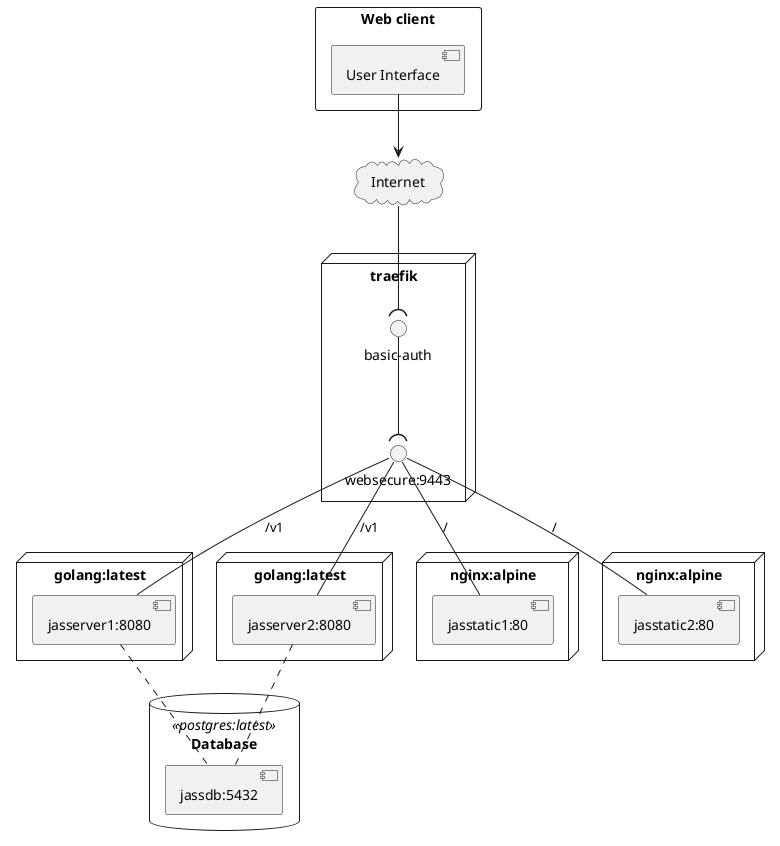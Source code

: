 @startuml

rectangle "Web client" {
    component [User Interface] as GUI
}

cloud Internet {
}

node "traefik" {
    interface "websecure:9443" as access
    interface "basic-auth" as auth
}

node "golang:latest" as golang1 {
    component "jasserver1:8080"  as jasserver1
}
node "golang:latest" as golang2 {
    component "jasserver2:8080" as jasserver2
}
node "nginx:alpine" as nginx1 {
    component "jasstatic1:80"  as jasstatic1
}
node "nginx:alpine" as nginx2 {
    component "jasstatic2:80" as jasstatic2
}

database "Database" <<postgres:latest>> {
    [jassdb:5432] as jassdb
}


GUI -down-> Internet
Internet -down-( auth
auth -down-( access
access -down- jasstatic1 :/
access -down- jasstatic2 :/
access -down- jasserver1 :/v1
access -down- jasserver2 :/v1
jasserver1 .. [jassdb]
jasserver2 .. [jassdb]

@enduml